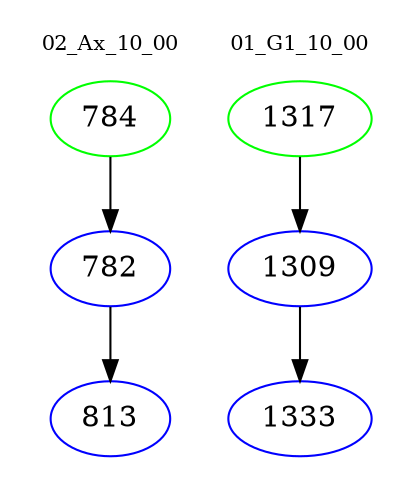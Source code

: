 digraph{
subgraph cluster_0 {
color = white
label = "02_Ax_10_00";
fontsize=10;
T0_784 [label="784", color="green"]
T0_784 -> T0_782 [color="black"]
T0_782 [label="782", color="blue"]
T0_782 -> T0_813 [color="black"]
T0_813 [label="813", color="blue"]
}
subgraph cluster_1 {
color = white
label = "01_G1_10_00";
fontsize=10;
T1_1317 [label="1317", color="green"]
T1_1317 -> T1_1309 [color="black"]
T1_1309 [label="1309", color="blue"]
T1_1309 -> T1_1333 [color="black"]
T1_1333 [label="1333", color="blue"]
}
}

